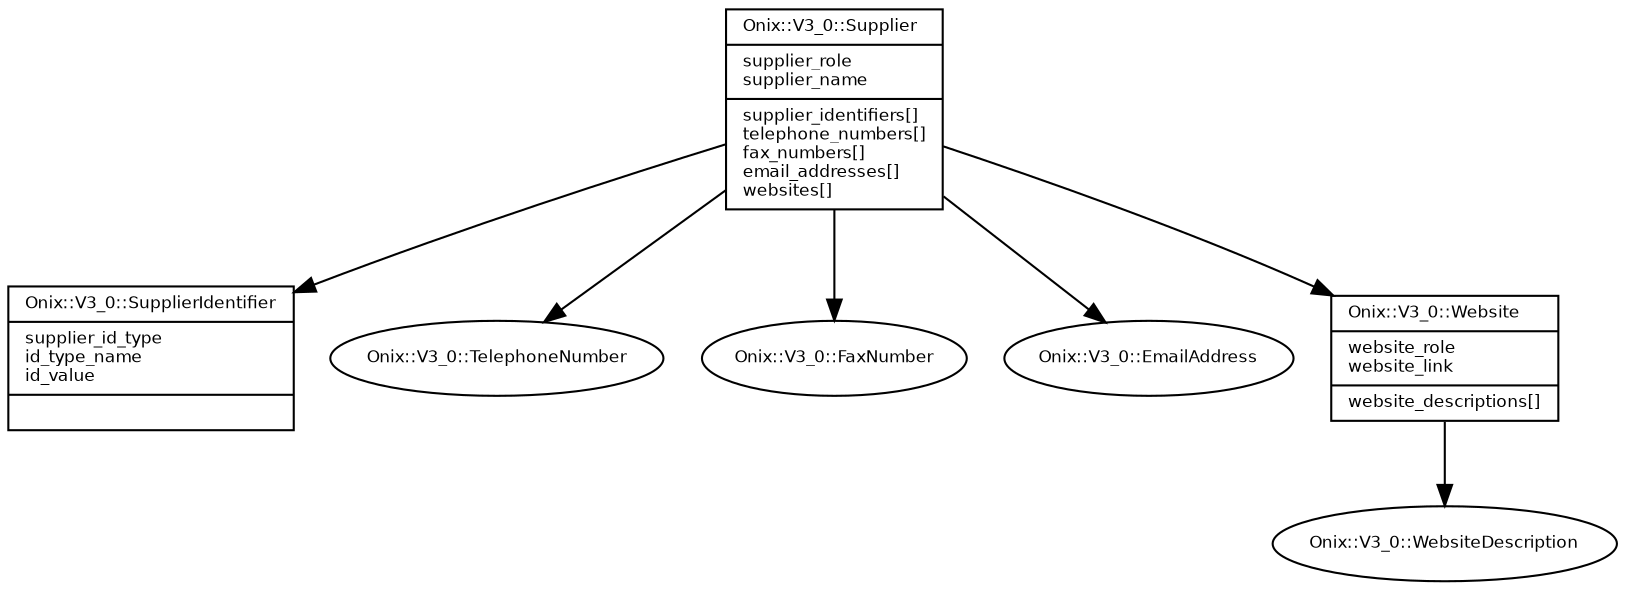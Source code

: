 digraph G {
  fontname = "Bitstream Vera Sans"
  fontsize = 8

  node [
    fontname = "Bitstream Vera Sans"
    fontsize = 8
    shape = "record"
  ]

  edge [
    fontname = "Bitstream Vera Sans"
    fontsize = 8
  ]

  Supplier [
    label = "{Onix::V3_0::Supplier\l|supplier_role\lsupplier_name\l|supplier_identifiers[]\ltelephone_numbers[]\lfax_numbers[]\lemail_addresses[]\lwebsites[]\l}"
  ]

  Supplier -> SupplierIdentifier [arrowhead=normal]
  Supplier -> TelephoneNumber [arrowhead=normal]
  Supplier -> FaxNumber [arrowhead=normal]
  Supplier -> EmailAddress [arrowhead=normal]
  Supplier -> Website [arrowhead=normal]

  SupplierIdentifier [
    label = "{Onix::V3_0::SupplierIdentifier\l|supplier_id_type\lid_type_name\lid_value\l|\l}"
  ]




  TelephoneNumber [
    label = "Onix::V3_0::TelephoneNumber", shape = oval
  ]




  FaxNumber [
    label = "Onix::V3_0::FaxNumber", shape = oval
  ]




  EmailAddress [
    label = "Onix::V3_0::EmailAddress", shape = oval
  ]




  Website [
    label = "{Onix::V3_0::Website\l|website_role\lwebsite_link\l|website_descriptions[]\l}"
  ]

  Website -> WebsiteDescription [arrowhead=normal]

  WebsiteDescription [
    label = "Onix::V3_0::WebsiteDescription", shape = oval
  ]




}
